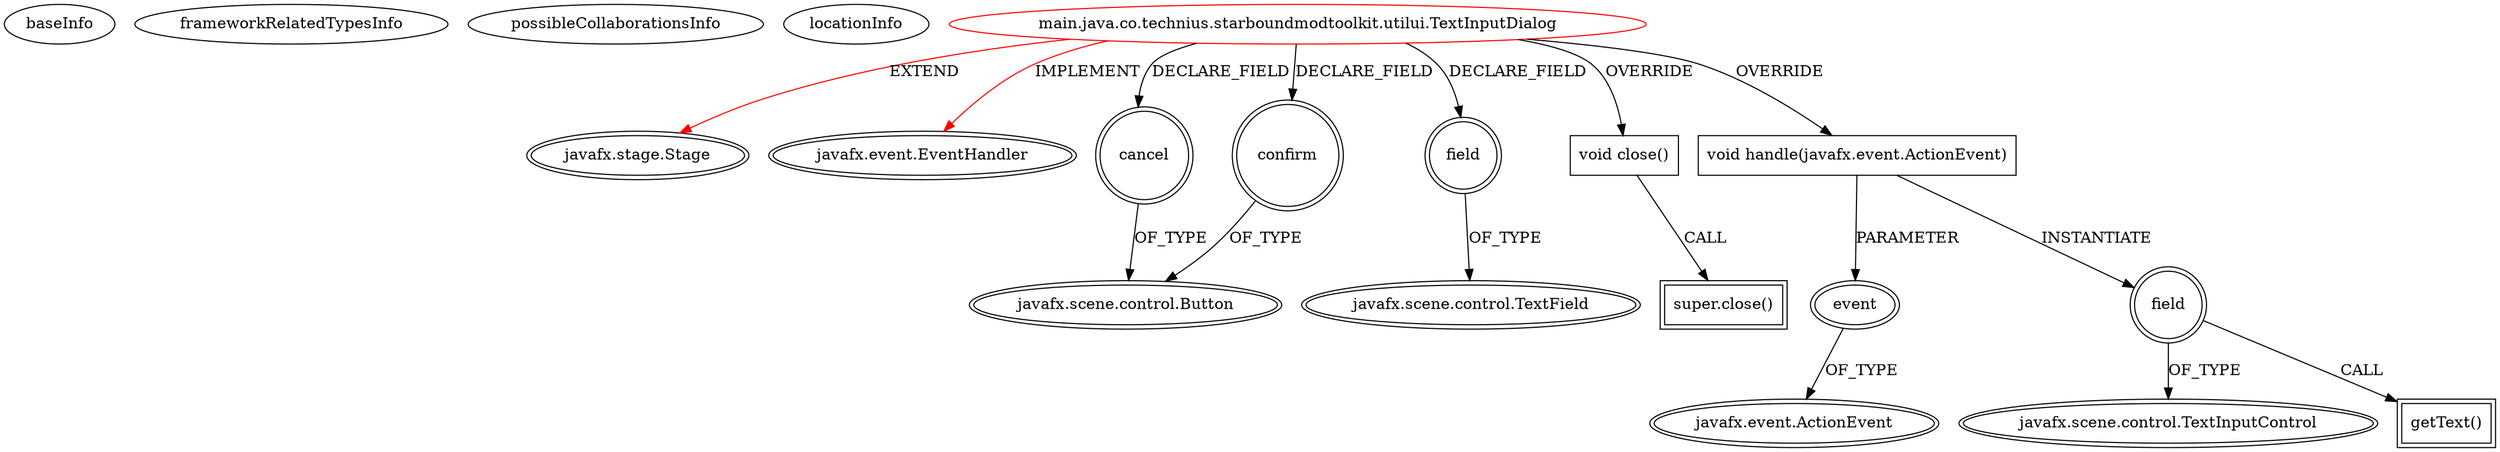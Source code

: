 digraph {
baseInfo[graphId=1451,category="extension_graph",isAnonymous=false,possibleRelation=false]
frameworkRelatedTypesInfo[0="javafx.stage.Stage",1="javafx.event.EventHandler"]
possibleCollaborationsInfo[]
locationInfo[projectName="Technius-Starbound-Mod-Toolkit",filePath="/Technius-Starbound-Mod-Toolkit/Starbound-Mod-Toolkit-master/src/main/java/co/technius/starboundmodtoolkit/utilui/TextInputDialog.java",contextSignature="TextInputDialog",graphId="1451"]
0[label="main.java.co.technius.starboundmodtoolkit.utilui.TextInputDialog",vertexType="ROOT_CLIENT_CLASS_DECLARATION",isFrameworkType=false,color=red]
1[label="javafx.stage.Stage",vertexType="FRAMEWORK_CLASS_TYPE",isFrameworkType=true,peripheries=2]
2[label="javafx.event.EventHandler",vertexType="FRAMEWORK_INTERFACE_TYPE",isFrameworkType=true,peripheries=2]
3[label="cancel",vertexType="FIELD_DECLARATION",isFrameworkType=true,peripheries=2,shape=circle]
4[label="javafx.scene.control.Button",vertexType="FRAMEWORK_CLASS_TYPE",isFrameworkType=true,peripheries=2]
5[label="confirm",vertexType="FIELD_DECLARATION",isFrameworkType=true,peripheries=2,shape=circle]
7[label="field",vertexType="FIELD_DECLARATION",isFrameworkType=true,peripheries=2,shape=circle]
8[label="javafx.scene.control.TextField",vertexType="FRAMEWORK_CLASS_TYPE",isFrameworkType=true,peripheries=2]
9[label="void close()",vertexType="OVERRIDING_METHOD_DECLARATION",isFrameworkType=false,shape=box]
10[label="super.close()",vertexType="SUPER_CALL",isFrameworkType=true,peripheries=2,shape=box]
11[label="void handle(javafx.event.ActionEvent)",vertexType="OVERRIDING_METHOD_DECLARATION",isFrameworkType=false,shape=box]
12[label="event",vertexType="PARAMETER_DECLARATION",isFrameworkType=true,peripheries=2]
13[label="javafx.event.ActionEvent",vertexType="FRAMEWORK_CLASS_TYPE",isFrameworkType=true,peripheries=2]
14[label="field",vertexType="VARIABLE_EXPRESION",isFrameworkType=true,peripheries=2,shape=circle]
16[label="javafx.scene.control.TextInputControl",vertexType="FRAMEWORK_CLASS_TYPE",isFrameworkType=true,peripheries=2]
15[label="getText()",vertexType="INSIDE_CALL",isFrameworkType=true,peripheries=2,shape=box]
0->1[label="EXTEND",color=red]
0->2[label="IMPLEMENT",color=red]
0->3[label="DECLARE_FIELD"]
3->4[label="OF_TYPE"]
0->5[label="DECLARE_FIELD"]
5->4[label="OF_TYPE"]
0->7[label="DECLARE_FIELD"]
7->8[label="OF_TYPE"]
0->9[label="OVERRIDE"]
9->10[label="CALL"]
0->11[label="OVERRIDE"]
12->13[label="OF_TYPE"]
11->12[label="PARAMETER"]
11->14[label="INSTANTIATE"]
14->16[label="OF_TYPE"]
14->15[label="CALL"]
}
